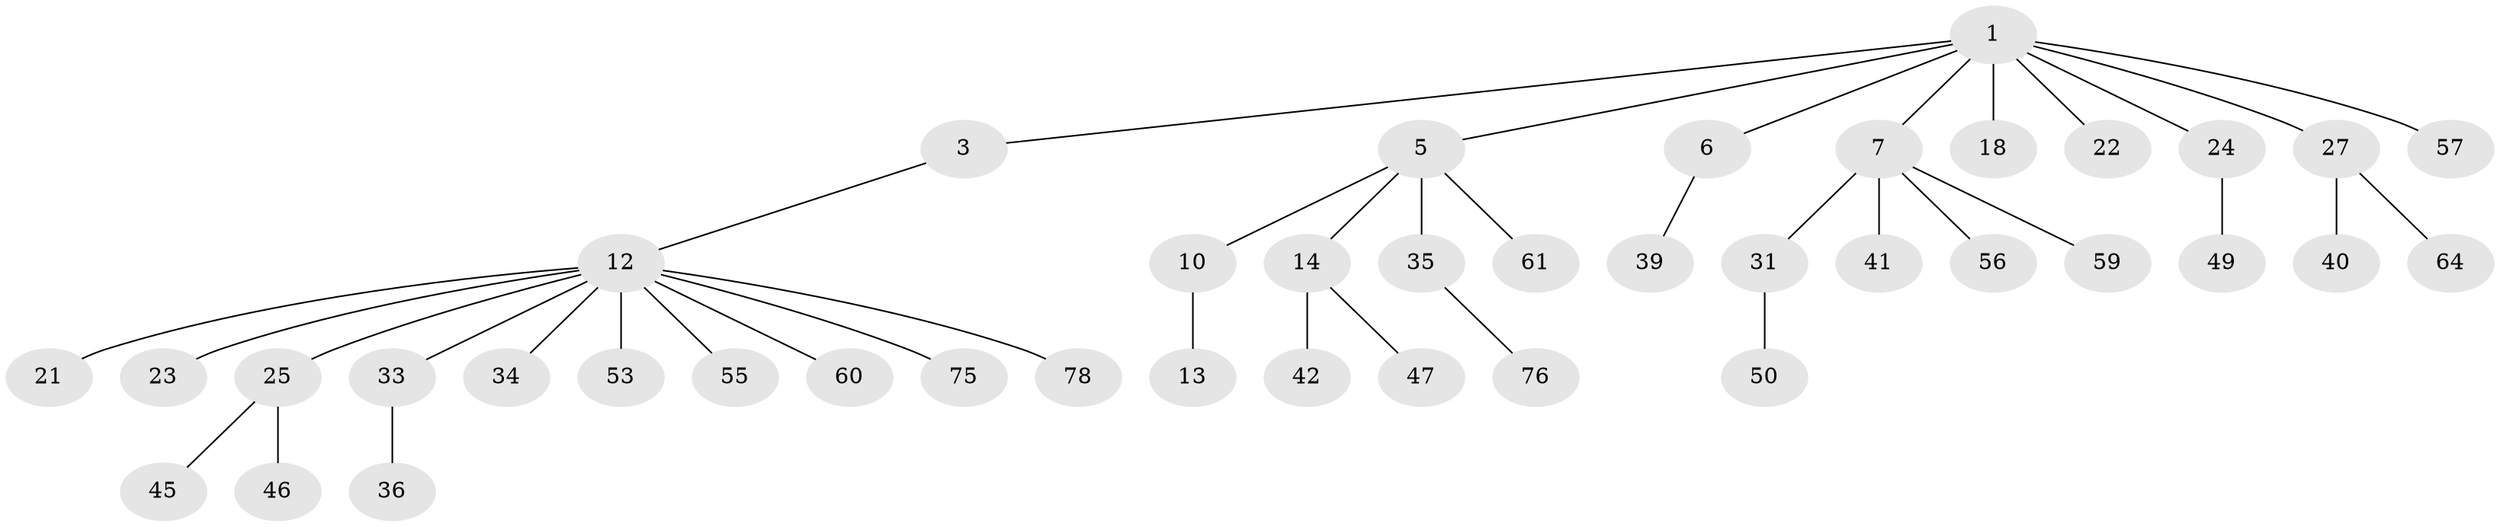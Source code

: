 // original degree distribution, {8: 0.012048192771084338, 3: 0.14457831325301204, 4: 0.08433734939759036, 1: 0.4819277108433735, 2: 0.25301204819277107, 5: 0.024096385542168676}
// Generated by graph-tools (version 1.1) at 2025/19/03/04/25 18:19:16]
// undirected, 41 vertices, 40 edges
graph export_dot {
graph [start="1"]
  node [color=gray90,style=filled];
  1 [super="+2"];
  3 [super="+4+9+52"];
  5 [super="+8"];
  6 [super="+20+29"];
  7 [super="+26+11"];
  10;
  12 [super="+30+16+19"];
  13;
  14 [super="+15+37+54"];
  18 [super="+72+74"];
  21;
  22 [super="+68+63"];
  23 [super="+71"];
  24;
  25 [super="+38"];
  27 [super="+44"];
  31;
  33;
  34;
  35 [super="+43"];
  36;
  39;
  40 [super="+67"];
  41;
  42 [super="+82"];
  45;
  46;
  47;
  49;
  50;
  53;
  55 [super="+80+66"];
  56 [super="+73+65"];
  57;
  59 [super="+69"];
  60;
  61;
  64;
  75;
  76;
  78;
  1 -- 3;
  1 -- 5;
  1 -- 6;
  1 -- 7;
  1 -- 18;
  1 -- 22;
  1 -- 24;
  1 -- 27;
  1 -- 57;
  3 -- 12;
  5 -- 35;
  5 -- 10;
  5 -- 61;
  5 -- 14;
  6 -- 39;
  7 -- 56;
  7 -- 41;
  7 -- 59;
  7 -- 31;
  10 -- 13;
  12 -- 25;
  12 -- 34;
  12 -- 75;
  12 -- 21;
  12 -- 53;
  12 -- 23;
  12 -- 33;
  12 -- 55;
  12 -- 78;
  12 -- 60;
  14 -- 42;
  14 -- 47;
  24 -- 49;
  25 -- 46;
  25 -- 45;
  27 -- 40;
  27 -- 64;
  31 -- 50;
  33 -- 36;
  35 -- 76;
}
